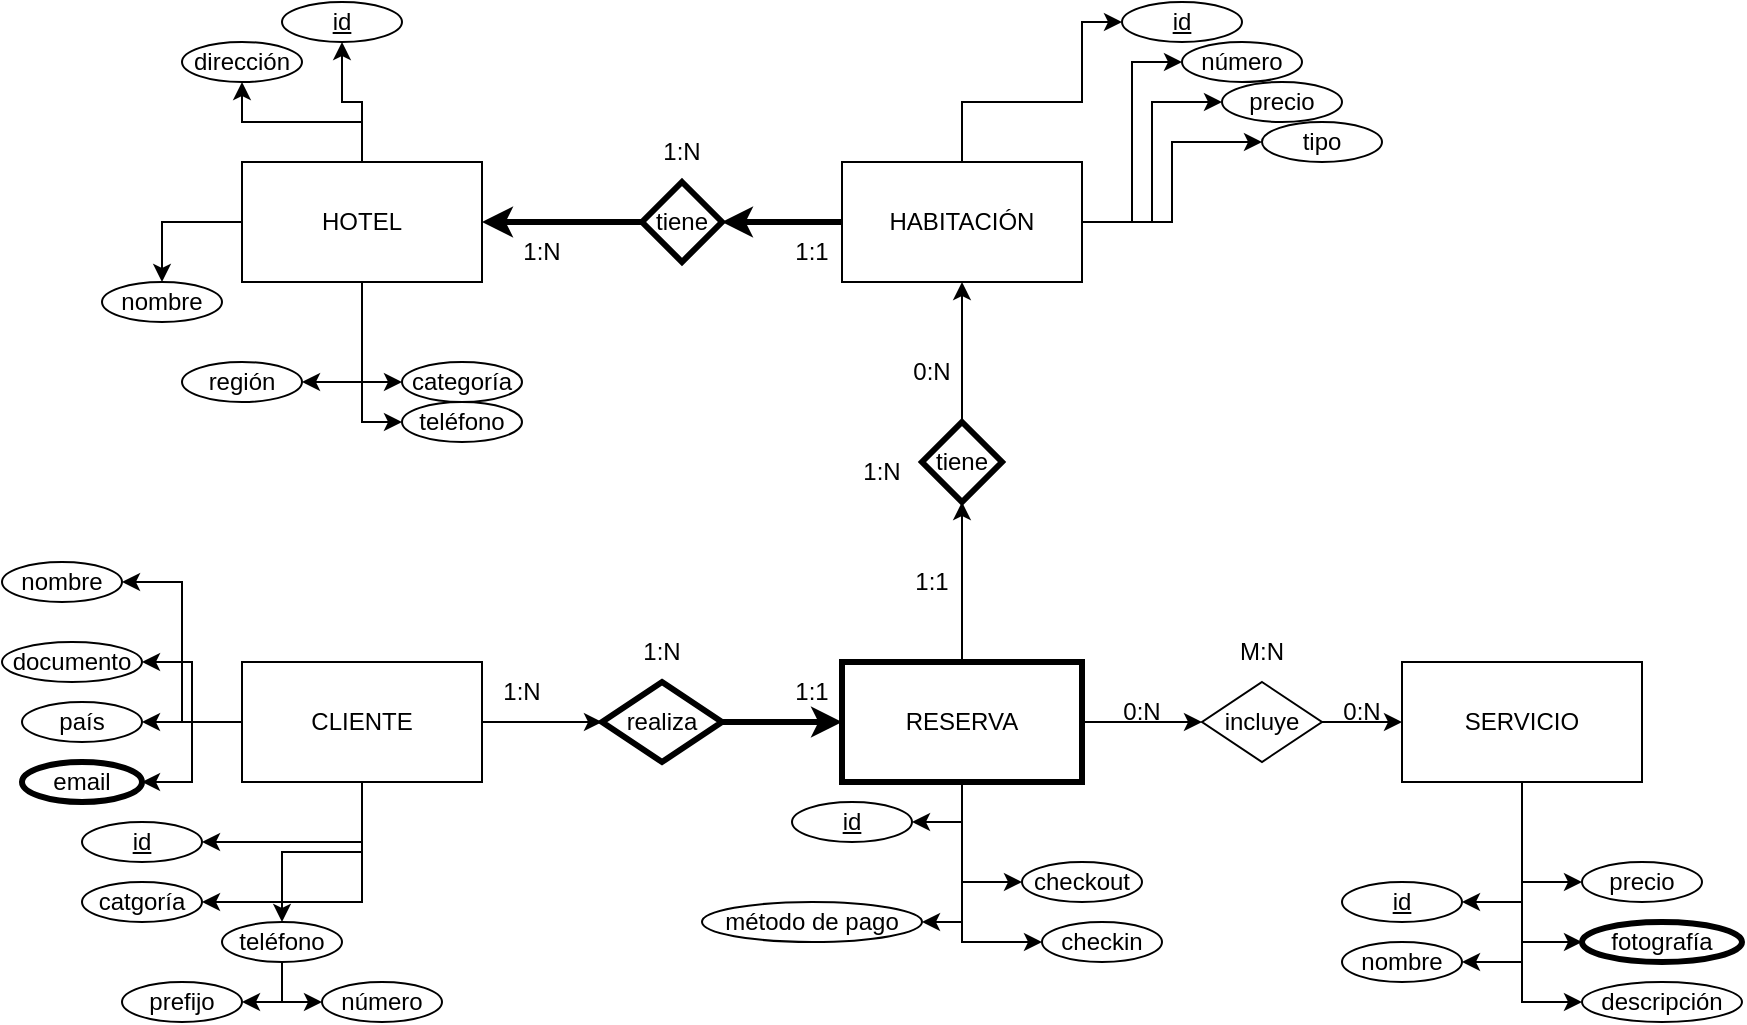 <mxfile version="24.0.7" type="github">
  <diagram name="Page-1" id="CT9Z1r4-eYUyOkmo1XCl">
    <mxGraphModel dx="1900" dy="544" grid="1" gridSize="10" guides="1" tooltips="1" connect="1" arrows="1" fold="1" page="1" pageScale="1" pageWidth="850" pageHeight="1100" math="0" shadow="0">
      <root>
        <mxCell id="0" />
        <mxCell id="1" parent="0" />
        <mxCell id="BHhXNpcDPE3m8HuGizYe-49" style="edgeStyle=orthogonalEdgeStyle;rounded=0;orthogonalLoop=1;jettySize=auto;html=1;entryX=1;entryY=0.5;entryDx=0;entryDy=0;strokeWidth=3;" edge="1" parent="1" source="BHhXNpcDPE3m8HuGizYe-2" target="BHhXNpcDPE3m8HuGizYe-39">
          <mxGeometry relative="1" as="geometry" />
        </mxCell>
        <mxCell id="BHhXNpcDPE3m8HuGizYe-53" style="edgeStyle=orthogonalEdgeStyle;rounded=0;orthogonalLoop=1;jettySize=auto;html=1;entryX=0;entryY=0.5;entryDx=0;entryDy=0;" edge="1" parent="1" source="BHhXNpcDPE3m8HuGizYe-2" target="BHhXNpcDPE3m8HuGizYe-25">
          <mxGeometry relative="1" as="geometry">
            <Array as="points">
              <mxPoint x="450" y="60" />
              <mxPoint x="510" y="60" />
              <mxPoint x="510" y="20" />
            </Array>
          </mxGeometry>
        </mxCell>
        <mxCell id="BHhXNpcDPE3m8HuGizYe-54" style="edgeStyle=orthogonalEdgeStyle;rounded=0;orthogonalLoop=1;jettySize=auto;html=1;entryX=0;entryY=0.5;entryDx=0;entryDy=0;" edge="1" parent="1" source="BHhXNpcDPE3m8HuGizYe-2" target="BHhXNpcDPE3m8HuGizYe-26">
          <mxGeometry relative="1" as="geometry" />
        </mxCell>
        <mxCell id="BHhXNpcDPE3m8HuGizYe-55" style="edgeStyle=orthogonalEdgeStyle;rounded=0;orthogonalLoop=1;jettySize=auto;html=1;entryX=0;entryY=0.5;entryDx=0;entryDy=0;" edge="1" parent="1" source="BHhXNpcDPE3m8HuGizYe-2" target="BHhXNpcDPE3m8HuGizYe-27">
          <mxGeometry relative="1" as="geometry" />
        </mxCell>
        <mxCell id="BHhXNpcDPE3m8HuGizYe-56" style="edgeStyle=orthogonalEdgeStyle;rounded=0;orthogonalLoop=1;jettySize=auto;html=1;entryX=0;entryY=0.5;entryDx=0;entryDy=0;" edge="1" parent="1" source="BHhXNpcDPE3m8HuGizYe-2" target="BHhXNpcDPE3m8HuGizYe-28">
          <mxGeometry relative="1" as="geometry" />
        </mxCell>
        <mxCell id="BHhXNpcDPE3m8HuGizYe-2" value="HABITACIÓN" style="rounded=0;whiteSpace=wrap;html=1;" vertex="1" parent="1">
          <mxGeometry x="390" y="90" width="120" height="60" as="geometry" />
        </mxCell>
        <mxCell id="BHhXNpcDPE3m8HuGizYe-62" style="edgeStyle=orthogonalEdgeStyle;rounded=0;orthogonalLoop=1;jettySize=auto;html=1;entryX=0.5;entryY=0;entryDx=0;entryDy=0;" edge="1" parent="1" source="BHhXNpcDPE3m8HuGizYe-3" target="BHhXNpcDPE3m8HuGizYe-21">
          <mxGeometry relative="1" as="geometry" />
        </mxCell>
        <mxCell id="BHhXNpcDPE3m8HuGizYe-63" style="edgeStyle=orthogonalEdgeStyle;rounded=0;orthogonalLoop=1;jettySize=auto;html=1;entryX=1;entryY=0.5;entryDx=0;entryDy=0;" edge="1" parent="1" source="BHhXNpcDPE3m8HuGizYe-3" target="BHhXNpcDPE3m8HuGizYe-20">
          <mxGeometry relative="1" as="geometry" />
        </mxCell>
        <mxCell id="BHhXNpcDPE3m8HuGizYe-64" style="edgeStyle=orthogonalEdgeStyle;rounded=0;orthogonalLoop=1;jettySize=auto;html=1;entryX=0;entryY=0.5;entryDx=0;entryDy=0;" edge="1" parent="1" source="BHhXNpcDPE3m8HuGizYe-3" target="BHhXNpcDPE3m8HuGizYe-24">
          <mxGeometry relative="1" as="geometry" />
        </mxCell>
        <mxCell id="BHhXNpcDPE3m8HuGizYe-65" style="edgeStyle=orthogonalEdgeStyle;rounded=0;orthogonalLoop=1;jettySize=auto;html=1;entryX=0;entryY=0.5;entryDx=0;entryDy=0;" edge="1" parent="1" source="BHhXNpcDPE3m8HuGizYe-3" target="BHhXNpcDPE3m8HuGizYe-23">
          <mxGeometry relative="1" as="geometry" />
        </mxCell>
        <mxCell id="BHhXNpcDPE3m8HuGizYe-66" style="edgeStyle=orthogonalEdgeStyle;rounded=0;orthogonalLoop=1;jettySize=auto;html=1;" edge="1" parent="1" source="BHhXNpcDPE3m8HuGizYe-3" target="BHhXNpcDPE3m8HuGizYe-22">
          <mxGeometry relative="1" as="geometry" />
        </mxCell>
        <mxCell id="BHhXNpcDPE3m8HuGizYe-67" style="edgeStyle=orthogonalEdgeStyle;rounded=0;orthogonalLoop=1;jettySize=auto;html=1;entryX=0.5;entryY=1;entryDx=0;entryDy=0;" edge="1" parent="1" source="BHhXNpcDPE3m8HuGizYe-3" target="BHhXNpcDPE3m8HuGizYe-19">
          <mxGeometry relative="1" as="geometry" />
        </mxCell>
        <mxCell id="BHhXNpcDPE3m8HuGizYe-3" value="HOTEL" style="rounded=0;whiteSpace=wrap;html=1;" vertex="1" parent="1">
          <mxGeometry x="90" y="90" width="120" height="60" as="geometry" />
        </mxCell>
        <mxCell id="BHhXNpcDPE3m8HuGizYe-43" style="edgeStyle=orthogonalEdgeStyle;rounded=0;orthogonalLoop=1;jettySize=auto;html=1;entryX=0;entryY=0.5;entryDx=0;entryDy=0;" edge="1" parent="1" source="BHhXNpcDPE3m8HuGizYe-4" target="BHhXNpcDPE3m8HuGizYe-42">
          <mxGeometry relative="1" as="geometry" />
        </mxCell>
        <mxCell id="BHhXNpcDPE3m8HuGizYe-68" style="edgeStyle=orthogonalEdgeStyle;rounded=0;orthogonalLoop=1;jettySize=auto;html=1;entryX=0.5;entryY=0;entryDx=0;entryDy=0;" edge="1" parent="1" source="BHhXNpcDPE3m8HuGizYe-4" target="BHhXNpcDPE3m8HuGizYe-11">
          <mxGeometry relative="1" as="geometry" />
        </mxCell>
        <mxCell id="BHhXNpcDPE3m8HuGizYe-69" style="edgeStyle=orthogonalEdgeStyle;rounded=0;orthogonalLoop=1;jettySize=auto;html=1;entryX=1;entryY=0.5;entryDx=0;entryDy=0;exitX=0.5;exitY=1;exitDx=0;exitDy=0;" edge="1" parent="1" source="BHhXNpcDPE3m8HuGizYe-4" target="BHhXNpcDPE3m8HuGizYe-14">
          <mxGeometry relative="1" as="geometry" />
        </mxCell>
        <mxCell id="BHhXNpcDPE3m8HuGizYe-70" style="edgeStyle=orthogonalEdgeStyle;rounded=0;orthogonalLoop=1;jettySize=auto;html=1;entryX=1;entryY=0.5;entryDx=0;entryDy=0;exitX=0.5;exitY=1;exitDx=0;exitDy=0;" edge="1" parent="1" source="BHhXNpcDPE3m8HuGizYe-4" target="BHhXNpcDPE3m8HuGizYe-15">
          <mxGeometry relative="1" as="geometry" />
        </mxCell>
        <mxCell id="BHhXNpcDPE3m8HuGizYe-71" style="edgeStyle=orthogonalEdgeStyle;rounded=0;orthogonalLoop=1;jettySize=auto;html=1;entryX=1;entryY=0.5;entryDx=0;entryDy=0;" edge="1" parent="1" source="BHhXNpcDPE3m8HuGizYe-4" target="BHhXNpcDPE3m8HuGizYe-10">
          <mxGeometry relative="1" as="geometry" />
        </mxCell>
        <mxCell id="BHhXNpcDPE3m8HuGizYe-73" style="edgeStyle=orthogonalEdgeStyle;rounded=0;orthogonalLoop=1;jettySize=auto;html=1;" edge="1" parent="1" source="BHhXNpcDPE3m8HuGizYe-4" target="BHhXNpcDPE3m8HuGizYe-9">
          <mxGeometry relative="1" as="geometry" />
        </mxCell>
        <mxCell id="BHhXNpcDPE3m8HuGizYe-74" style="edgeStyle=orthogonalEdgeStyle;rounded=0;orthogonalLoop=1;jettySize=auto;html=1;entryX=1;entryY=0.5;entryDx=0;entryDy=0;" edge="1" parent="1" source="BHhXNpcDPE3m8HuGizYe-4" target="BHhXNpcDPE3m8HuGizYe-8">
          <mxGeometry relative="1" as="geometry" />
        </mxCell>
        <mxCell id="BHhXNpcDPE3m8HuGizYe-75" style="edgeStyle=orthogonalEdgeStyle;rounded=0;orthogonalLoop=1;jettySize=auto;html=1;entryX=1;entryY=0.5;entryDx=0;entryDy=0;" edge="1" parent="1" source="BHhXNpcDPE3m8HuGizYe-4" target="BHhXNpcDPE3m8HuGizYe-7">
          <mxGeometry relative="1" as="geometry" />
        </mxCell>
        <mxCell id="BHhXNpcDPE3m8HuGizYe-4" value="CLIENTE" style="rounded=0;whiteSpace=wrap;html=1;" vertex="1" parent="1">
          <mxGeometry x="90" y="340" width="120" height="60" as="geometry" />
        </mxCell>
        <mxCell id="BHhXNpcDPE3m8HuGizYe-45" style="edgeStyle=orthogonalEdgeStyle;rounded=0;orthogonalLoop=1;jettySize=auto;html=1;entryX=0;entryY=0.5;entryDx=0;entryDy=0;" edge="1" parent="1" source="BHhXNpcDPE3m8HuGizYe-5" target="BHhXNpcDPE3m8HuGizYe-41">
          <mxGeometry relative="1" as="geometry" />
        </mxCell>
        <mxCell id="BHhXNpcDPE3m8HuGizYe-46" style="edgeStyle=orthogonalEdgeStyle;rounded=0;orthogonalLoop=1;jettySize=auto;html=1;entryX=0.5;entryY=1;entryDx=0;entryDy=0;" edge="1" parent="1" source="BHhXNpcDPE3m8HuGizYe-5" target="BHhXNpcDPE3m8HuGizYe-40">
          <mxGeometry relative="1" as="geometry" />
        </mxCell>
        <mxCell id="BHhXNpcDPE3m8HuGizYe-79" style="edgeStyle=orthogonalEdgeStyle;rounded=0;orthogonalLoop=1;jettySize=auto;html=1;entryX=0;entryY=0.5;entryDx=0;entryDy=0;" edge="1" parent="1" source="BHhXNpcDPE3m8HuGizYe-5" target="BHhXNpcDPE3m8HuGizYe-31">
          <mxGeometry relative="1" as="geometry" />
        </mxCell>
        <mxCell id="BHhXNpcDPE3m8HuGizYe-80" style="edgeStyle=orthogonalEdgeStyle;rounded=0;orthogonalLoop=1;jettySize=auto;html=1;entryX=0;entryY=0.5;entryDx=0;entryDy=0;" edge="1" parent="1" source="BHhXNpcDPE3m8HuGizYe-5" target="BHhXNpcDPE3m8HuGizYe-30">
          <mxGeometry relative="1" as="geometry" />
        </mxCell>
        <mxCell id="BHhXNpcDPE3m8HuGizYe-81" style="edgeStyle=orthogonalEdgeStyle;rounded=0;orthogonalLoop=1;jettySize=auto;html=1;entryX=1;entryY=0.5;entryDx=0;entryDy=0;" edge="1" parent="1" source="BHhXNpcDPE3m8HuGizYe-5" target="BHhXNpcDPE3m8HuGizYe-29">
          <mxGeometry relative="1" as="geometry" />
        </mxCell>
        <mxCell id="BHhXNpcDPE3m8HuGizYe-82" style="edgeStyle=orthogonalEdgeStyle;rounded=0;orthogonalLoop=1;jettySize=auto;html=1;entryX=1;entryY=0.5;entryDx=0;entryDy=0;" edge="1" parent="1" source="BHhXNpcDPE3m8HuGizYe-5" target="BHhXNpcDPE3m8HuGizYe-32">
          <mxGeometry relative="1" as="geometry" />
        </mxCell>
        <mxCell id="BHhXNpcDPE3m8HuGizYe-5" value="RESERVA" style="rounded=0;whiteSpace=wrap;html=1;strokeWidth=3;" vertex="1" parent="1">
          <mxGeometry x="390" y="340" width="120" height="60" as="geometry" />
        </mxCell>
        <mxCell id="BHhXNpcDPE3m8HuGizYe-85" style="edgeStyle=orthogonalEdgeStyle;rounded=0;orthogonalLoop=1;jettySize=auto;html=1;entryX=1;entryY=0.5;entryDx=0;entryDy=0;" edge="1" parent="1" source="BHhXNpcDPE3m8HuGizYe-6" target="BHhXNpcDPE3m8HuGizYe-33">
          <mxGeometry relative="1" as="geometry" />
        </mxCell>
        <mxCell id="BHhXNpcDPE3m8HuGizYe-86" style="edgeStyle=orthogonalEdgeStyle;rounded=0;orthogonalLoop=1;jettySize=auto;html=1;entryX=1;entryY=0.5;entryDx=0;entryDy=0;" edge="1" parent="1" source="BHhXNpcDPE3m8HuGizYe-6" target="BHhXNpcDPE3m8HuGizYe-34">
          <mxGeometry relative="1" as="geometry" />
        </mxCell>
        <mxCell id="BHhXNpcDPE3m8HuGizYe-87" style="edgeStyle=orthogonalEdgeStyle;rounded=0;orthogonalLoop=1;jettySize=auto;html=1;entryX=0;entryY=0.5;entryDx=0;entryDy=0;" edge="1" parent="1" source="BHhXNpcDPE3m8HuGizYe-6" target="BHhXNpcDPE3m8HuGizYe-35">
          <mxGeometry relative="1" as="geometry" />
        </mxCell>
        <mxCell id="BHhXNpcDPE3m8HuGizYe-88" style="edgeStyle=orthogonalEdgeStyle;rounded=0;orthogonalLoop=1;jettySize=auto;html=1;entryX=0;entryY=0.5;entryDx=0;entryDy=0;" edge="1" parent="1" source="BHhXNpcDPE3m8HuGizYe-6" target="BHhXNpcDPE3m8HuGizYe-36">
          <mxGeometry relative="1" as="geometry" />
        </mxCell>
        <mxCell id="BHhXNpcDPE3m8HuGizYe-89" style="edgeStyle=orthogonalEdgeStyle;rounded=0;orthogonalLoop=1;jettySize=auto;html=1;entryX=0;entryY=0.5;entryDx=0;entryDy=0;" edge="1" parent="1" source="BHhXNpcDPE3m8HuGizYe-6" target="BHhXNpcDPE3m8HuGizYe-38">
          <mxGeometry relative="1" as="geometry" />
        </mxCell>
        <mxCell id="BHhXNpcDPE3m8HuGizYe-6" value="SERVICIO" style="rounded=0;whiteSpace=wrap;html=1;" vertex="1" parent="1">
          <mxGeometry x="670" y="340" width="120" height="60" as="geometry" />
        </mxCell>
        <mxCell id="BHhXNpcDPE3m8HuGizYe-7" value="nombre" style="ellipse;whiteSpace=wrap;html=1;" vertex="1" parent="1">
          <mxGeometry x="-30" y="290" width="60" height="20" as="geometry" />
        </mxCell>
        <mxCell id="BHhXNpcDPE3m8HuGizYe-8" value="documento&lt;span style=&quot;color: rgba(0, 0, 0, 0); font-family: monospace; font-size: 0px; text-align: start; text-wrap: nowrap;&quot;&gt;%3CmxGraphModel%3E%3Croot%3E%3CmxCell%20id%3D%220%22%2F%3E%3CmxCell%20id%3D%221%22%20parent%3D%220%22%2F%3E%3CmxCell%20id%3D%222%22%20value%3D%22nombre%22%20style%3D%22ellipse%3BwhiteSpace%3Dwrap%3Bhtml%3D1%3B%22%20vertex%3D%221%22%20parent%3D%221%22%3E%3CmxGeometry%20x%3D%2250%22%20y%3D%22430%22%20width%3D%2260%22%20height%3D%2220%22%20as%3D%22geometry%22%2F%3E%3C%2FmxCell%3E%3C%2Froot%3E%3C%2FmxGraphModel%3E&lt;/span&gt;" style="ellipse;whiteSpace=wrap;html=1;" vertex="1" parent="1">
          <mxGeometry x="-30" y="330" width="70" height="20" as="geometry" />
        </mxCell>
        <mxCell id="BHhXNpcDPE3m8HuGizYe-9" value="país" style="ellipse;whiteSpace=wrap;html=1;" vertex="1" parent="1">
          <mxGeometry x="-20" y="360" width="60" height="20" as="geometry" />
        </mxCell>
        <mxCell id="BHhXNpcDPE3m8HuGizYe-10" value="email" style="ellipse;whiteSpace=wrap;html=1;strokeWidth=3;" vertex="1" parent="1">
          <mxGeometry x="-20" y="390" width="60" height="20" as="geometry" />
        </mxCell>
        <mxCell id="BHhXNpcDPE3m8HuGizYe-76" style="edgeStyle=orthogonalEdgeStyle;rounded=0;orthogonalLoop=1;jettySize=auto;html=1;entryX=0;entryY=0.5;entryDx=0;entryDy=0;" edge="1" parent="1" source="BHhXNpcDPE3m8HuGizYe-11" target="BHhXNpcDPE3m8HuGizYe-18">
          <mxGeometry relative="1" as="geometry" />
        </mxCell>
        <mxCell id="BHhXNpcDPE3m8HuGizYe-77" style="edgeStyle=orthogonalEdgeStyle;rounded=0;orthogonalLoop=1;jettySize=auto;html=1;entryX=1;entryY=0.5;entryDx=0;entryDy=0;" edge="1" parent="1" source="BHhXNpcDPE3m8HuGizYe-11" target="BHhXNpcDPE3m8HuGizYe-17">
          <mxGeometry relative="1" as="geometry" />
        </mxCell>
        <mxCell id="BHhXNpcDPE3m8HuGizYe-11" value="teléfono" style="ellipse;whiteSpace=wrap;html=1;" vertex="1" parent="1">
          <mxGeometry x="80" y="470" width="60" height="20" as="geometry" />
        </mxCell>
        <mxCell id="BHhXNpcDPE3m8HuGizYe-14" value="catgoría" style="ellipse;whiteSpace=wrap;html=1;" vertex="1" parent="1">
          <mxGeometry x="10" y="450" width="60" height="20" as="geometry" />
        </mxCell>
        <mxCell id="BHhXNpcDPE3m8HuGizYe-15" value="id" style="ellipse;whiteSpace=wrap;html=1;fontStyle=4" vertex="1" parent="1">
          <mxGeometry x="10" y="420" width="60" height="20" as="geometry" />
        </mxCell>
        <mxCell id="BHhXNpcDPE3m8HuGizYe-17" value="prefijo" style="ellipse;whiteSpace=wrap;html=1;" vertex="1" parent="1">
          <mxGeometry x="30" y="500" width="60" height="20" as="geometry" />
        </mxCell>
        <mxCell id="BHhXNpcDPE3m8HuGizYe-18" value="número" style="ellipse;whiteSpace=wrap;html=1;" vertex="1" parent="1">
          <mxGeometry x="130" y="500" width="60" height="20" as="geometry" />
        </mxCell>
        <mxCell id="BHhXNpcDPE3m8HuGizYe-19" value="id" style="ellipse;whiteSpace=wrap;html=1;fontStyle=4" vertex="1" parent="1">
          <mxGeometry x="110" y="10" width="60" height="20" as="geometry" />
        </mxCell>
        <mxCell id="BHhXNpcDPE3m8HuGizYe-20" value="región" style="ellipse;whiteSpace=wrap;html=1;" vertex="1" parent="1">
          <mxGeometry x="60" y="190" width="60" height="20" as="geometry" />
        </mxCell>
        <mxCell id="BHhXNpcDPE3m8HuGizYe-21" value="nombre" style="ellipse;whiteSpace=wrap;html=1;" vertex="1" parent="1">
          <mxGeometry x="20" y="150" width="60" height="20" as="geometry" />
        </mxCell>
        <mxCell id="BHhXNpcDPE3m8HuGizYe-22" value="dirección" style="ellipse;whiteSpace=wrap;html=1;" vertex="1" parent="1">
          <mxGeometry x="60" y="30" width="60" height="20" as="geometry" />
        </mxCell>
        <mxCell id="BHhXNpcDPE3m8HuGizYe-23" value="teléfono" style="ellipse;whiteSpace=wrap;html=1;" vertex="1" parent="1">
          <mxGeometry x="170" y="210" width="60" height="20" as="geometry" />
        </mxCell>
        <mxCell id="BHhXNpcDPE3m8HuGizYe-24" value="categoría" style="ellipse;whiteSpace=wrap;html=1;" vertex="1" parent="1">
          <mxGeometry x="170" y="190" width="60" height="20" as="geometry" />
        </mxCell>
        <mxCell id="BHhXNpcDPE3m8HuGizYe-25" value="id" style="ellipse;whiteSpace=wrap;html=1;fontStyle=4" vertex="1" parent="1">
          <mxGeometry x="530" y="10" width="60" height="20" as="geometry" />
        </mxCell>
        <mxCell id="BHhXNpcDPE3m8HuGizYe-26" value="número" style="ellipse;whiteSpace=wrap;html=1;" vertex="1" parent="1">
          <mxGeometry x="560" y="30" width="60" height="20" as="geometry" />
        </mxCell>
        <mxCell id="BHhXNpcDPE3m8HuGizYe-27" value="precio" style="ellipse;whiteSpace=wrap;html=1;" vertex="1" parent="1">
          <mxGeometry x="580" y="50" width="60" height="20" as="geometry" />
        </mxCell>
        <mxCell id="BHhXNpcDPE3m8HuGizYe-28" value="tipo" style="ellipse;whiteSpace=wrap;html=1;" vertex="1" parent="1">
          <mxGeometry x="600" y="70" width="60" height="20" as="geometry" />
        </mxCell>
        <mxCell id="BHhXNpcDPE3m8HuGizYe-29" value="id" style="ellipse;whiteSpace=wrap;html=1;fontStyle=4" vertex="1" parent="1">
          <mxGeometry x="365" y="410" width="60" height="20" as="geometry" />
        </mxCell>
        <mxCell id="BHhXNpcDPE3m8HuGizYe-30" value="checkin" style="ellipse;whiteSpace=wrap;html=1;" vertex="1" parent="1">
          <mxGeometry x="490" y="470" width="60" height="20" as="geometry" />
        </mxCell>
        <mxCell id="BHhXNpcDPE3m8HuGizYe-31" value="checkout" style="ellipse;whiteSpace=wrap;html=1;" vertex="1" parent="1">
          <mxGeometry x="480" y="440" width="60" height="20" as="geometry" />
        </mxCell>
        <mxCell id="BHhXNpcDPE3m8HuGizYe-32" value="método de pago" style="ellipse;whiteSpace=wrap;html=1;" vertex="1" parent="1">
          <mxGeometry x="320" y="460" width="110" height="20" as="geometry" />
        </mxCell>
        <mxCell id="BHhXNpcDPE3m8HuGizYe-33" value="id" style="ellipse;whiteSpace=wrap;html=1;fontStyle=4" vertex="1" parent="1">
          <mxGeometry x="640" y="450" width="60" height="20" as="geometry" />
        </mxCell>
        <mxCell id="BHhXNpcDPE3m8HuGizYe-34" value="nombre" style="ellipse;whiteSpace=wrap;html=1;" vertex="1" parent="1">
          <mxGeometry x="640" y="480" width="60" height="20" as="geometry" />
        </mxCell>
        <mxCell id="BHhXNpcDPE3m8HuGizYe-35" value="precio" style="ellipse;whiteSpace=wrap;html=1;" vertex="1" parent="1">
          <mxGeometry x="760" y="440" width="60" height="20" as="geometry" />
        </mxCell>
        <mxCell id="BHhXNpcDPE3m8HuGizYe-36" value="fotografía" style="ellipse;whiteSpace=wrap;html=1;strokeWidth=3;" vertex="1" parent="1">
          <mxGeometry x="760" y="470" width="80" height="20" as="geometry" />
        </mxCell>
        <mxCell id="BHhXNpcDPE3m8HuGizYe-38" value="descripción" style="ellipse;whiteSpace=wrap;html=1;" vertex="1" parent="1">
          <mxGeometry x="760" y="500" width="80" height="20" as="geometry" />
        </mxCell>
        <mxCell id="BHhXNpcDPE3m8HuGizYe-50" style="edgeStyle=orthogonalEdgeStyle;rounded=0;orthogonalLoop=1;jettySize=auto;html=1;strokeWidth=3;" edge="1" parent="1" source="BHhXNpcDPE3m8HuGizYe-39" target="BHhXNpcDPE3m8HuGizYe-3">
          <mxGeometry relative="1" as="geometry" />
        </mxCell>
        <mxCell id="BHhXNpcDPE3m8HuGizYe-39" value="tiene" style="rhombus;whiteSpace=wrap;html=1;strokeWidth=3;" vertex="1" parent="1">
          <mxGeometry x="290" y="100" width="40" height="40" as="geometry" />
        </mxCell>
        <mxCell id="BHhXNpcDPE3m8HuGizYe-47" style="edgeStyle=orthogonalEdgeStyle;rounded=0;orthogonalLoop=1;jettySize=auto;html=1;entryX=0.5;entryY=1;entryDx=0;entryDy=0;" edge="1" parent="1" source="BHhXNpcDPE3m8HuGizYe-40" target="BHhXNpcDPE3m8HuGizYe-2">
          <mxGeometry relative="1" as="geometry" />
        </mxCell>
        <mxCell id="BHhXNpcDPE3m8HuGizYe-40" value="tiene" style="rhombus;whiteSpace=wrap;html=1;strokeWidth=3;" vertex="1" parent="1">
          <mxGeometry x="430" y="220" width="40" height="40" as="geometry" />
        </mxCell>
        <mxCell id="BHhXNpcDPE3m8HuGizYe-48" style="edgeStyle=orthogonalEdgeStyle;rounded=0;orthogonalLoop=1;jettySize=auto;html=1;entryX=0;entryY=0.5;entryDx=0;entryDy=0;" edge="1" parent="1" source="BHhXNpcDPE3m8HuGizYe-41" target="BHhXNpcDPE3m8HuGizYe-6">
          <mxGeometry relative="1" as="geometry" />
        </mxCell>
        <mxCell id="BHhXNpcDPE3m8HuGizYe-41" value="incluye" style="rhombus;whiteSpace=wrap;html=1;" vertex="1" parent="1">
          <mxGeometry x="570" y="350" width="60" height="40" as="geometry" />
        </mxCell>
        <mxCell id="BHhXNpcDPE3m8HuGizYe-44" style="edgeStyle=orthogonalEdgeStyle;rounded=0;orthogonalLoop=1;jettySize=auto;html=1;entryX=0;entryY=0.5;entryDx=0;entryDy=0;strokeWidth=3;" edge="1" parent="1" source="BHhXNpcDPE3m8HuGizYe-42" target="BHhXNpcDPE3m8HuGizYe-5">
          <mxGeometry relative="1" as="geometry" />
        </mxCell>
        <mxCell id="BHhXNpcDPE3m8HuGizYe-42" value="realiza" style="rhombus;whiteSpace=wrap;html=1;strokeWidth=3;" vertex="1" parent="1">
          <mxGeometry x="270" y="350" width="60" height="40" as="geometry" />
        </mxCell>
        <mxCell id="BHhXNpcDPE3m8HuGizYe-90" value="1:N" style="text;html=1;align=center;verticalAlign=middle;whiteSpace=wrap;rounded=0;" vertex="1" parent="1">
          <mxGeometry x="200" y="340" width="60" height="30" as="geometry" />
        </mxCell>
        <mxCell id="BHhXNpcDPE3m8HuGizYe-92" value="1:1" style="text;html=1;align=center;verticalAlign=middle;whiteSpace=wrap;rounded=0;" vertex="1" parent="1">
          <mxGeometry x="345" y="340" width="60" height="30" as="geometry" />
        </mxCell>
        <mxCell id="BHhXNpcDPE3m8HuGizYe-93" value="1:N" style="text;html=1;align=center;verticalAlign=middle;whiteSpace=wrap;rounded=0;" vertex="1" parent="1">
          <mxGeometry x="270" y="320" width="60" height="30" as="geometry" />
        </mxCell>
        <mxCell id="BHhXNpcDPE3m8HuGizYe-94" value="0:N" style="text;html=1;align=center;verticalAlign=middle;whiteSpace=wrap;rounded=0;" vertex="1" parent="1">
          <mxGeometry x="510" y="350" width="60" height="30" as="geometry" />
        </mxCell>
        <mxCell id="BHhXNpcDPE3m8HuGizYe-95" value="0:N" style="text;html=1;align=center;verticalAlign=middle;whiteSpace=wrap;rounded=0;" vertex="1" parent="1">
          <mxGeometry x="620" y="350" width="60" height="30" as="geometry" />
        </mxCell>
        <mxCell id="BHhXNpcDPE3m8HuGizYe-96" value="1:1" style="text;html=1;align=center;verticalAlign=middle;whiteSpace=wrap;rounded=0;" vertex="1" parent="1">
          <mxGeometry x="405" y="285" width="60" height="30" as="geometry" />
        </mxCell>
        <mxCell id="BHhXNpcDPE3m8HuGizYe-97" value="0:N" style="text;html=1;align=center;verticalAlign=middle;whiteSpace=wrap;rounded=0;" vertex="1" parent="1">
          <mxGeometry x="405" y="180" width="60" height="30" as="geometry" />
        </mxCell>
        <mxCell id="BHhXNpcDPE3m8HuGizYe-98" value="1:1" style="text;html=1;align=center;verticalAlign=middle;whiteSpace=wrap;rounded=0;" vertex="1" parent="1">
          <mxGeometry x="345" y="120" width="60" height="30" as="geometry" />
        </mxCell>
        <mxCell id="BHhXNpcDPE3m8HuGizYe-99" value="1:N" style="text;html=1;align=center;verticalAlign=middle;whiteSpace=wrap;rounded=0;" vertex="1" parent="1">
          <mxGeometry x="210" y="120" width="60" height="30" as="geometry" />
        </mxCell>
        <mxCell id="BHhXNpcDPE3m8HuGizYe-100" value="1:N" style="text;html=1;align=center;verticalAlign=middle;whiteSpace=wrap;rounded=0;" vertex="1" parent="1">
          <mxGeometry x="380" y="230" width="60" height="30" as="geometry" />
        </mxCell>
        <mxCell id="BHhXNpcDPE3m8HuGizYe-101" value="1:N" style="text;html=1;align=center;verticalAlign=middle;whiteSpace=wrap;rounded=0;" vertex="1" parent="1">
          <mxGeometry x="280" y="70" width="60" height="30" as="geometry" />
        </mxCell>
        <mxCell id="BHhXNpcDPE3m8HuGizYe-102" value="M:N" style="text;html=1;align=center;verticalAlign=middle;whiteSpace=wrap;rounded=0;" vertex="1" parent="1">
          <mxGeometry x="570" y="320" width="60" height="30" as="geometry" />
        </mxCell>
      </root>
    </mxGraphModel>
  </diagram>
</mxfile>
